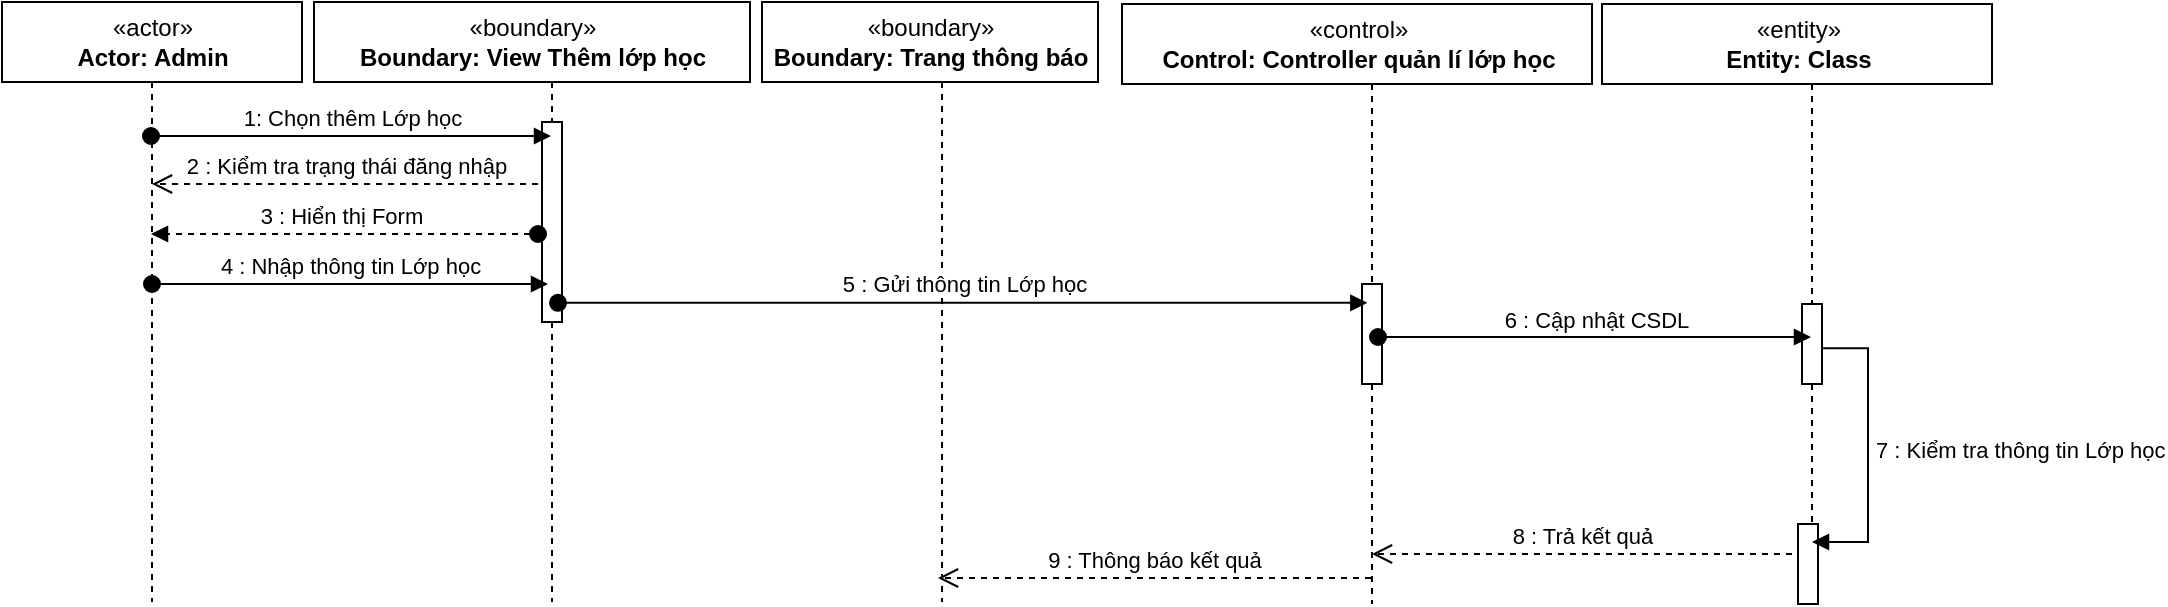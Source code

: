 <mxfile version="14.5.10" type="github"><diagram name="Page-1" id="13e1069c-82ec-6db2-03f1-153e76fe0fe0"><mxGraphModel dx="925" dy="502" grid="1" gridSize="10" guides="1" tooltips="1" connect="1" arrows="1" fold="1" page="1" pageScale="1" pageWidth="1100" pageHeight="850" background="#ffffff" math="0" shadow="0"><root><mxCell id="0"/><mxCell id="1" parent="0"/><mxCell id="G0kBllWM4XBfNNBUBDi2-18" value=":Object" style="shape=umlLifeline;perimeter=lifelinePerimeter;whiteSpace=wrap;html=1;container=1;collapsible=0;recursiveResize=0;outlineConnect=0;" parent="1" vertex="1"><mxGeometry x="27" y="39" width="100" height="300" as="geometry"/></mxCell><mxCell id="G0kBllWM4XBfNNBUBDi2-16" value="«actor»&lt;br&gt;&lt;b&gt;Actor: Admin&lt;/b&gt;" style="html=1;" parent="1" vertex="1"><mxGeometry x="2" y="39" width="150" height="40" as="geometry"/></mxCell><mxCell id="G0kBllWM4XBfNNBUBDi2-21" value=":Object" style="shape=umlLifeline;perimeter=lifelinePerimeter;whiteSpace=wrap;html=1;container=1;collapsible=0;recursiveResize=0;outlineConnect=0;" parent="1" vertex="1"><mxGeometry x="182" y="39" width="190" height="300" as="geometry"/></mxCell><mxCell id="G0kBllWM4XBfNNBUBDi2-22" value="«boundary»&lt;br&gt;&lt;b&gt;Boundary: View Thêm lớp học&lt;/b&gt;" style="html=1;" parent="G0kBllWM4XBfNNBUBDi2-21" vertex="1"><mxGeometry x="-24" width="218" height="40" as="geometry"/></mxCell><mxCell id="G0kBllWM4XBfNNBUBDi2-32" value="" style="html=1;points=[];perimeter=orthogonalPerimeter;" parent="G0kBllWM4XBfNNBUBDi2-21" vertex="1"><mxGeometry x="90" y="60" width="10" height="100" as="geometry"/></mxCell><mxCell id="G0kBllWM4XBfNNBUBDi2-26" value=":Object" style="shape=umlLifeline;perimeter=lifelinePerimeter;whiteSpace=wrap;html=1;container=1;collapsible=0;recursiveResize=0;outlineConnect=0;" parent="1" vertex="1"><mxGeometry x="397" y="39" width="150" height="300" as="geometry"/></mxCell><mxCell id="G0kBllWM4XBfNNBUBDi2-27" value="«boundary»&lt;br&gt;&lt;b&gt;Boundary: Trang thông báo&lt;/b&gt;" style="html=1;" parent="G0kBllWM4XBfNNBUBDi2-26" vertex="1"><mxGeometry x="-15" width="168" height="40" as="geometry"/></mxCell><mxCell id="G0kBllWM4XBfNNBUBDi2-28" value=":Object" style="shape=umlLifeline;perimeter=lifelinePerimeter;whiteSpace=wrap;html=1;container=1;collapsible=0;recursiveResize=0;outlineConnect=0;" parent="1" vertex="1"><mxGeometry x="577" y="40" width="220" height="300" as="geometry"/></mxCell><mxCell id="G0kBllWM4XBfNNBUBDi2-29" value="«control»&lt;br&gt;&lt;b&gt;Control: Controller quản lí lớp học&lt;/b&gt;" style="html=1;" parent="G0kBllWM4XBfNNBUBDi2-28" vertex="1"><mxGeometry x="-15" width="235" height="40" as="geometry"/></mxCell><mxCell id="G0kBllWM4XBfNNBUBDi2-35" value="" style="html=1;points=[];perimeter=orthogonalPerimeter;" parent="G0kBllWM4XBfNNBUBDi2-28" vertex="1"><mxGeometry x="105" y="140" width="10" height="50" as="geometry"/></mxCell><mxCell id="G0kBllWM4XBfNNBUBDi2-30" value=":Object" style="shape=umlLifeline;perimeter=lifelinePerimeter;whiteSpace=wrap;html=1;container=1;collapsible=0;recursiveResize=0;outlineConnect=0;" parent="1" vertex="1"><mxGeometry x="817" y="40" width="180" height="300" as="geometry"/></mxCell><mxCell id="G0kBllWM4XBfNNBUBDi2-31" value="«entity»&lt;br&gt;&lt;b&gt;Entity: Class&lt;br&gt;&lt;/b&gt;" style="html=1;" parent="G0kBllWM4XBfNNBUBDi2-30" vertex="1"><mxGeometry x="-15" width="195" height="40" as="geometry"/></mxCell><mxCell id="G0kBllWM4XBfNNBUBDi2-37" value="" style="html=1;points=[];perimeter=orthogonalPerimeter;" parent="G0kBllWM4XBfNNBUBDi2-30" vertex="1"><mxGeometry x="85" y="150" width="10" height="40" as="geometry"/></mxCell><mxCell id="G0kBllWM4XBfNNBUBDi2-23" value="1: Chọn thêm Lớp học" style="html=1;verticalAlign=bottom;startArrow=oval;startFill=1;endArrow=block;startSize=8;" parent="1" target="G0kBllWM4XBfNNBUBDi2-21" edge="1"><mxGeometry width="60" relative="1" as="geometry"><mxPoint x="76.5" y="106" as="sourcePoint"/><mxPoint x="272" y="104" as="targetPoint"/><Array as="points"><mxPoint x="140" y="106"/></Array></mxGeometry></mxCell><mxCell id="G0kBllWM4XBfNNBUBDi2-34" value="5 : Gửi thông tin Lớp học" style="html=1;verticalAlign=bottom;startArrow=oval;startFill=1;endArrow=block;startSize=8;entryX=-0.1;entryY=0.2;entryDx=0;entryDy=0;entryPerimeter=0;" parent="1" edge="1"><mxGeometry width="60" relative="1" as="geometry"><mxPoint x="280.004" y="189.41" as="sourcePoint"/><mxPoint x="684.68" y="189.41" as="targetPoint"/></mxGeometry></mxCell><mxCell id="G0kBllWM4XBfNNBUBDi2-36" value="6 : Cập nhật CSDL" style="html=1;verticalAlign=bottom;startArrow=oval;startFill=1;endArrow=block;startSize=8;exitX=0.8;exitY=0.39;exitDx=0;exitDy=0;exitPerimeter=0;" parent="1" edge="1"><mxGeometry width="60" relative="1" as="geometry"><mxPoint x="690" y="206.5" as="sourcePoint"/><mxPoint x="906.5" y="206.5" as="targetPoint"/></mxGeometry></mxCell><mxCell id="G0kBllWM4XBfNNBUBDi2-40" value="" style="html=1;points=[];perimeter=orthogonalPerimeter;" parent="1" vertex="1"><mxGeometry x="900" y="300" width="10" height="40" as="geometry"/></mxCell><mxCell id="G0kBllWM4XBfNNBUBDi2-41" value="7 : Kiểm tra thông tin Lớp học" style="edgeStyle=orthogonalEdgeStyle;html=1;align=left;spacingLeft=2;endArrow=block;rounded=0;exitX=1.058;exitY=0.553;exitDx=0;exitDy=0;exitPerimeter=0;" parent="1" source="G0kBllWM4XBfNNBUBDi2-37" edge="1"><mxGeometry relative="1" as="geometry"><mxPoint x="926.5" y="211.88" as="sourcePoint"/><Array as="points"><mxPoint x="935" y="212"/><mxPoint x="935" y="309"/></Array><mxPoint x="907" y="309" as="targetPoint"/></mxGeometry></mxCell><mxCell id="DVAs7N8q5XkVekkUKqxM-1" value="2 : Kiểm tra trạng thái đăng nhập" style="html=1;verticalAlign=bottom;endArrow=open;dashed=1;endSize=8;" parent="1" target="G0kBllWM4XBfNNBUBDi2-18" edge="1"><mxGeometry relative="1" as="geometry"><mxPoint x="270" y="130" as="sourcePoint"/><mxPoint x="340" y="230" as="targetPoint"/><Array as="points"><mxPoint x="190" y="130"/></Array></mxGeometry></mxCell><mxCell id="DVAs7N8q5XkVekkUKqxM-3" value="3 : Hiển thị Form&amp;nbsp;" style="html=1;verticalAlign=bottom;startArrow=oval;startFill=1;endArrow=block;startSize=8;dashed=1;" parent="1" edge="1"><mxGeometry width="60" relative="1" as="geometry"><mxPoint x="270" y="155" as="sourcePoint"/><mxPoint x="76.5" y="155" as="targetPoint"/><Array as="points"><mxPoint x="140" y="155"/></Array></mxGeometry></mxCell><mxCell id="DVAs7N8q5XkVekkUKqxM-8" value="8 : Trả kết quả" style="html=1;verticalAlign=bottom;endArrow=open;dashed=1;endSize=8;exitX=-0.3;exitY=0.375;exitDx=0;exitDy=0;exitPerimeter=0;" parent="1" source="G0kBllWM4XBfNNBUBDi2-40" target="G0kBllWM4XBfNNBUBDi2-28" edge="1"><mxGeometry relative="1" as="geometry"><mxPoint x="844.5" y="317" as="sourcePoint"/><mxPoint x="690" y="317" as="targetPoint"/></mxGeometry></mxCell><mxCell id="DVAs7N8q5XkVekkUKqxM-9" value="9 : Thông báo kết quả" style="html=1;verticalAlign=bottom;endArrow=open;dashed=1;endSize=8;" parent="1" source="G0kBllWM4XBfNNBUBDi2-28" edge="1"><mxGeometry relative="1" as="geometry"><mxPoint x="630" y="327" as="sourcePoint"/><mxPoint x="470" y="327" as="targetPoint"/></mxGeometry></mxCell><mxCell id="fi9iXgLnPPmr7-ihQAsV-2" value="4 : Nhập thông tin Lớp học" style="html=1;verticalAlign=bottom;startArrow=oval;startFill=1;endArrow=block;startSize=8;" parent="1" source="G0kBllWM4XBfNNBUBDi2-18" edge="1"><mxGeometry width="60" relative="1" as="geometry"><mxPoint x="100" y="180.0" as="sourcePoint"/><mxPoint x="275.0" y="180.0" as="targetPoint"/><Array as="points"><mxPoint x="163.5" y="180"/></Array></mxGeometry></mxCell></root></mxGraphModel></diagram></mxfile>